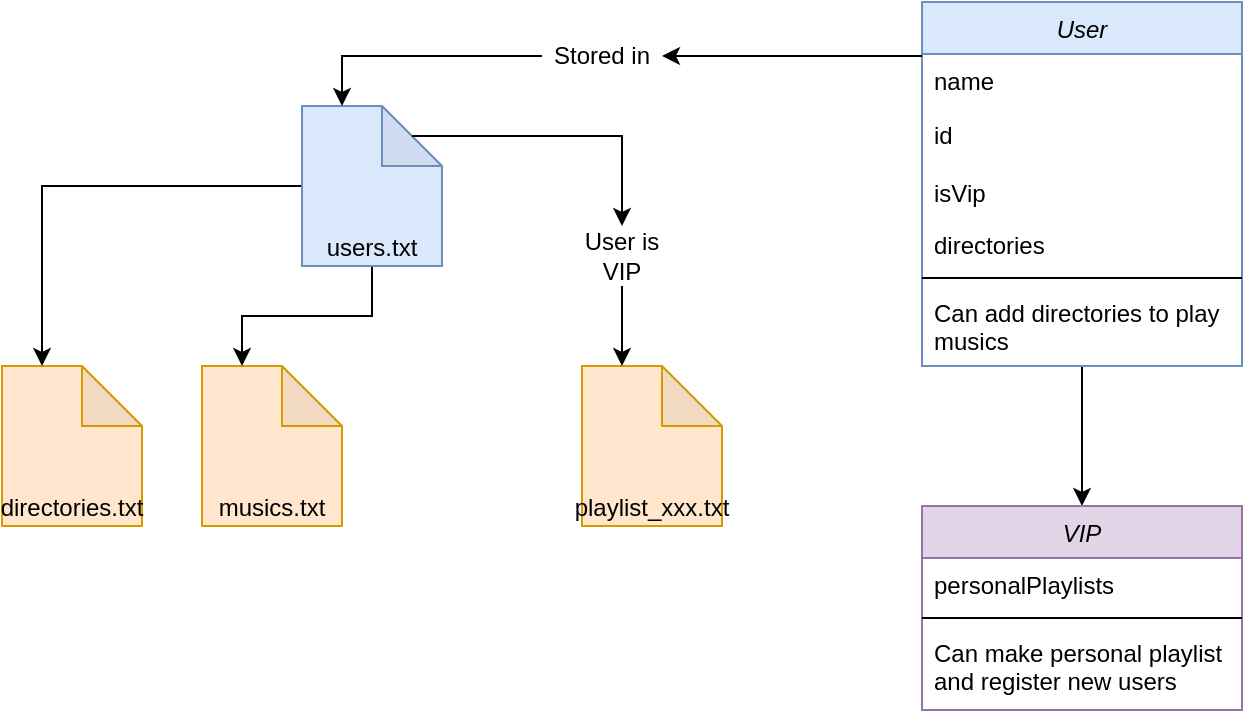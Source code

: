 <mxfile version="21.3.6" type="github">
  <diagram id="C5RBs43oDa-KdzZeNtuy" name="Page-1">
    <mxGraphModel dx="880" dy="452" grid="1" gridSize="10" guides="1" tooltips="1" connect="1" arrows="1" fold="1" page="1" pageScale="1" pageWidth="827" pageHeight="1169" math="0" shadow="0">
      <root>
        <mxCell id="WIyWlLk6GJQsqaUBKTNV-0" />
        <mxCell id="WIyWlLk6GJQsqaUBKTNV-1" parent="WIyWlLk6GJQsqaUBKTNV-0" />
        <mxCell id="d2733A3f9WElrhohXE2s-33" style="edgeStyle=orthogonalEdgeStyle;rounded=0;orthogonalLoop=1;jettySize=auto;html=1;entryX=0.5;entryY=0;entryDx=0;entryDy=0;" edge="1" parent="WIyWlLk6GJQsqaUBKTNV-1" source="zkfFHV4jXpPFQw0GAbJ--0" target="d2733A3f9WElrhohXE2s-0">
          <mxGeometry relative="1" as="geometry">
            <Array as="points">
              <mxPoint x="550" y="240" />
              <mxPoint x="550" y="240" />
            </Array>
          </mxGeometry>
        </mxCell>
        <mxCell id="zkfFHV4jXpPFQw0GAbJ--0" value="User" style="swimlane;fontStyle=2;align=center;verticalAlign=top;childLayout=stackLayout;horizontal=1;startSize=26;horizontalStack=0;resizeParent=1;resizeLast=0;collapsible=1;marginBottom=0;rounded=0;shadow=0;strokeWidth=1;fillColor=#dae8fc;strokeColor=#6c8ebf;" parent="WIyWlLk6GJQsqaUBKTNV-1" vertex="1">
          <mxGeometry x="470" y="18" width="160" height="182" as="geometry">
            <mxRectangle x="200" y="90" width="160" height="26" as="alternateBounds" />
          </mxGeometry>
        </mxCell>
        <mxCell id="zkfFHV4jXpPFQw0GAbJ--1" value="name" style="text;align=left;verticalAlign=top;spacingLeft=4;spacingRight=4;overflow=hidden;rotatable=0;points=[[0,0.5],[1,0.5]];portConstraint=eastwest;" parent="zkfFHV4jXpPFQw0GAbJ--0" vertex="1">
          <mxGeometry y="26" width="160" height="26" as="geometry" />
        </mxCell>
        <mxCell id="d2733A3f9WElrhohXE2s-36" value="id" style="text;strokeColor=none;align=left;fillColor=none;html=1;verticalAlign=middle;whiteSpace=wrap;rounded=0;spacingLeft=4;spacingRight=4;" vertex="1" parent="zkfFHV4jXpPFQw0GAbJ--0">
          <mxGeometry y="52" width="160" height="30" as="geometry" />
        </mxCell>
        <mxCell id="zkfFHV4jXpPFQw0GAbJ--2" value="isVip" style="text;align=left;verticalAlign=top;spacingLeft=4;spacingRight=4;overflow=hidden;rotatable=0;points=[[0,0.5],[1,0.5]];portConstraint=eastwest;rounded=0;shadow=0;html=0;" parent="zkfFHV4jXpPFQw0GAbJ--0" vertex="1">
          <mxGeometry y="82" width="160" height="26" as="geometry" />
        </mxCell>
        <mxCell id="zkfFHV4jXpPFQw0GAbJ--3" value="directories" style="text;align=left;verticalAlign=top;spacingLeft=4;spacingRight=4;overflow=hidden;rotatable=0;points=[[0,0.5],[1,0.5]];portConstraint=eastwest;rounded=0;shadow=0;html=0;" parent="zkfFHV4jXpPFQw0GAbJ--0" vertex="1">
          <mxGeometry y="108" width="160" height="26" as="geometry" />
        </mxCell>
        <mxCell id="zkfFHV4jXpPFQw0GAbJ--4" value="" style="line;html=1;strokeWidth=1;align=left;verticalAlign=middle;spacingTop=-1;spacingLeft=3;spacingRight=3;rotatable=0;labelPosition=right;points=[];portConstraint=eastwest;" parent="zkfFHV4jXpPFQw0GAbJ--0" vertex="1">
          <mxGeometry y="134" width="160" height="8" as="geometry" />
        </mxCell>
        <mxCell id="zkfFHV4jXpPFQw0GAbJ--5" value="Can add directories to play musics" style="text;align=left;verticalAlign=top;spacingLeft=4;spacingRight=4;overflow=hidden;rotatable=0;points=[[0,0.5],[1,0.5]];portConstraint=eastwest;whiteSpace=wrap;" parent="zkfFHV4jXpPFQw0GAbJ--0" vertex="1">
          <mxGeometry y="142" width="160" height="40" as="geometry" />
        </mxCell>
        <mxCell id="d2733A3f9WElrhohXE2s-0" value="VIP" style="swimlane;fontStyle=2;align=center;verticalAlign=top;childLayout=stackLayout;horizontal=1;startSize=26;horizontalStack=0;resizeParent=1;resizeLast=0;collapsible=1;marginBottom=0;rounded=0;shadow=0;strokeWidth=1;fillColor=#e1d5e7;strokeColor=#9673a6;" vertex="1" parent="WIyWlLk6GJQsqaUBKTNV-1">
          <mxGeometry x="470" y="270" width="160" height="102" as="geometry">
            <mxRectangle x="200" y="90" width="160" height="26" as="alternateBounds" />
          </mxGeometry>
        </mxCell>
        <mxCell id="d2733A3f9WElrhohXE2s-1" value="personalPlaylists" style="text;align=left;verticalAlign=top;spacingLeft=4;spacingRight=4;overflow=hidden;rotatable=0;points=[[0,0.5],[1,0.5]];portConstraint=eastwest;" vertex="1" parent="d2733A3f9WElrhohXE2s-0">
          <mxGeometry y="26" width="160" height="26" as="geometry" />
        </mxCell>
        <mxCell id="d2733A3f9WElrhohXE2s-4" value="" style="line;html=1;strokeWidth=1;align=left;verticalAlign=middle;spacingTop=-1;spacingLeft=3;spacingRight=3;rotatable=0;labelPosition=right;points=[];portConstraint=eastwest;" vertex="1" parent="d2733A3f9WElrhohXE2s-0">
          <mxGeometry y="52" width="160" height="8" as="geometry" />
        </mxCell>
        <mxCell id="d2733A3f9WElrhohXE2s-5" value="Can make personal playlist and register new users" style="text;align=left;verticalAlign=top;spacingLeft=4;spacingRight=4;overflow=hidden;rotatable=0;points=[[0,0.5],[1,0.5]];portConstraint=eastwest;whiteSpace=wrap;" vertex="1" parent="d2733A3f9WElrhohXE2s-0">
          <mxGeometry y="60" width="160" height="42" as="geometry" />
        </mxCell>
        <mxCell id="d2733A3f9WElrhohXE2s-13" value="directories.txt&lt;br&gt;" style="shape=note;whiteSpace=wrap;html=1;backgroundOutline=1;darkOpacity=0.05;fillColor=#ffe6cc;strokeColor=#d79b00;verticalAlign=bottom;" vertex="1" parent="WIyWlLk6GJQsqaUBKTNV-1">
          <mxGeometry x="10" y="200" width="70" height="80" as="geometry" />
        </mxCell>
        <mxCell id="d2733A3f9WElrhohXE2s-14" value="musics.txt&lt;br&gt;" style="shape=note;whiteSpace=wrap;html=1;backgroundOutline=1;darkOpacity=0.05;fillColor=#ffe6cc;strokeColor=#d79b00;verticalAlign=bottom;" vertex="1" parent="WIyWlLk6GJQsqaUBKTNV-1">
          <mxGeometry x="110" y="200" width="70" height="80" as="geometry" />
        </mxCell>
        <mxCell id="d2733A3f9WElrhohXE2s-15" value="playlist_xxx.txt" style="shape=note;whiteSpace=wrap;html=1;backgroundOutline=1;darkOpacity=0.05;fillColor=#ffe6cc;strokeColor=#d79b00;verticalAlign=bottom;" vertex="1" parent="WIyWlLk6GJQsqaUBKTNV-1">
          <mxGeometry x="300" y="200" width="70" height="80" as="geometry" />
        </mxCell>
        <mxCell id="d2733A3f9WElrhohXE2s-31" style="edgeStyle=orthogonalEdgeStyle;rounded=0;orthogonalLoop=1;jettySize=auto;html=1;entryX=0;entryY=0;entryDx=20;entryDy=0;entryPerimeter=0;" edge="1" parent="WIyWlLk6GJQsqaUBKTNV-1" source="d2733A3f9WElrhohXE2s-16" target="d2733A3f9WElrhohXE2s-14">
          <mxGeometry relative="1" as="geometry" />
        </mxCell>
        <mxCell id="d2733A3f9WElrhohXE2s-32" style="edgeStyle=orthogonalEdgeStyle;rounded=0;orthogonalLoop=1;jettySize=auto;html=1;entryX=0;entryY=0;entryDx=20;entryDy=0;entryPerimeter=0;" edge="1" parent="WIyWlLk6GJQsqaUBKTNV-1" source="d2733A3f9WElrhohXE2s-16" target="d2733A3f9WElrhohXE2s-13">
          <mxGeometry relative="1" as="geometry" />
        </mxCell>
        <mxCell id="d2733A3f9WElrhohXE2s-41" style="edgeStyle=orthogonalEdgeStyle;rounded=0;orthogonalLoop=1;jettySize=auto;html=1;entryX=0;entryY=0;entryDx=20;entryDy=0;entryPerimeter=0;" edge="1" parent="WIyWlLk6GJQsqaUBKTNV-1" source="d2733A3f9WElrhohXE2s-42" target="d2733A3f9WElrhohXE2s-15">
          <mxGeometry relative="1" as="geometry" />
        </mxCell>
        <mxCell id="d2733A3f9WElrhohXE2s-16" value="users.txt" style="shape=note;whiteSpace=wrap;html=1;backgroundOutline=1;darkOpacity=0.05;fillColor=#dae8fc;strokeColor=#6c8ebf;verticalAlign=bottom;" vertex="1" parent="WIyWlLk6GJQsqaUBKTNV-1">
          <mxGeometry x="160" y="70" width="70" height="80" as="geometry" />
        </mxCell>
        <mxCell id="d2733A3f9WElrhohXE2s-43" value="" style="edgeStyle=orthogonalEdgeStyle;rounded=0;orthogonalLoop=1;jettySize=auto;html=1;entryX=0.5;entryY=0;entryDx=0;entryDy=0;exitX=0;exitY=0;exitDx=55;exitDy=15;exitPerimeter=0;" edge="1" parent="WIyWlLk6GJQsqaUBKTNV-1" source="d2733A3f9WElrhohXE2s-16" target="d2733A3f9WElrhohXE2s-42">
          <mxGeometry relative="1" as="geometry">
            <mxPoint x="250" y="90" as="sourcePoint" />
            <mxPoint x="290" y="240" as="targetPoint" />
          </mxGeometry>
        </mxCell>
        <mxCell id="d2733A3f9WElrhohXE2s-42" value="User is VIP" style="text;html=1;strokeColor=none;fillColor=none;align=center;verticalAlign=middle;whiteSpace=wrap;rounded=0;" vertex="1" parent="WIyWlLk6GJQsqaUBKTNV-1">
          <mxGeometry x="290" y="130" width="60" height="30" as="geometry" />
        </mxCell>
        <mxCell id="d2733A3f9WElrhohXE2s-44" style="edgeStyle=orthogonalEdgeStyle;rounded=0;orthogonalLoop=1;jettySize=auto;html=1;entryX=0;entryY=0;entryDx=20;entryDy=0;entryPerimeter=0;" edge="1" parent="WIyWlLk6GJQsqaUBKTNV-1" source="d2733A3f9WElrhohXE2s-45" target="d2733A3f9WElrhohXE2s-16">
          <mxGeometry relative="1" as="geometry" />
        </mxCell>
        <mxCell id="d2733A3f9WElrhohXE2s-46" value="" style="edgeStyle=orthogonalEdgeStyle;rounded=0;orthogonalLoop=1;jettySize=auto;html=1;entryX=1;entryY=0.5;entryDx=0;entryDy=0;" edge="1" parent="WIyWlLk6GJQsqaUBKTNV-1" source="zkfFHV4jXpPFQw0GAbJ--1" target="d2733A3f9WElrhohXE2s-45">
          <mxGeometry relative="1" as="geometry">
            <mxPoint x="460" y="69" as="sourcePoint" />
            <mxPoint x="400" y="70" as="targetPoint" />
            <Array as="points">
              <mxPoint x="450" y="45" />
              <mxPoint x="450" y="45" />
            </Array>
          </mxGeometry>
        </mxCell>
        <mxCell id="d2733A3f9WElrhohXE2s-45" value="Stored in" style="text;html=1;strokeColor=none;fillColor=none;align=center;verticalAlign=middle;whiteSpace=wrap;rounded=0;" vertex="1" parent="WIyWlLk6GJQsqaUBKTNV-1">
          <mxGeometry x="280" y="30" width="60" height="30" as="geometry" />
        </mxCell>
      </root>
    </mxGraphModel>
  </diagram>
</mxfile>

